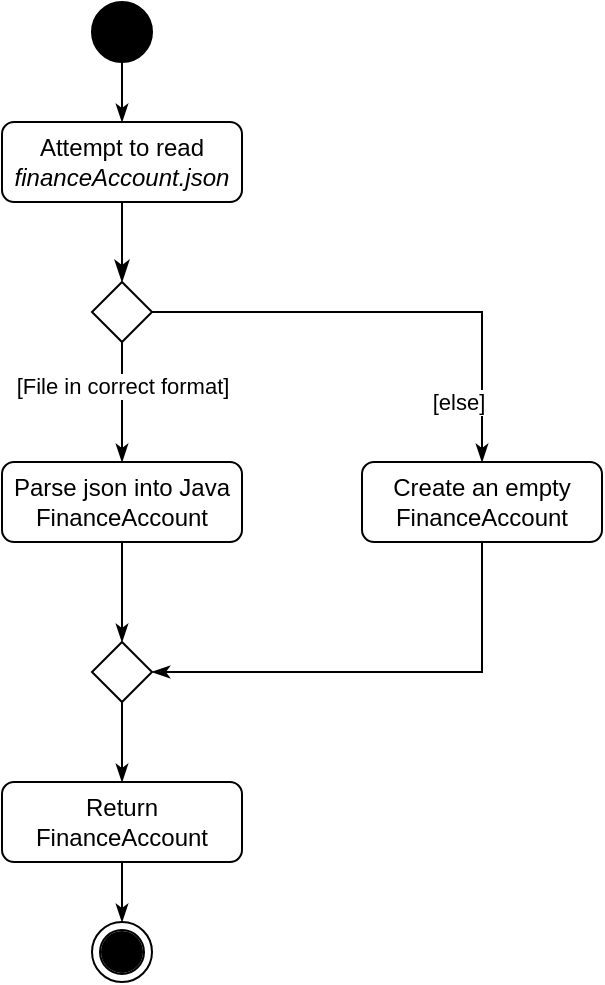 <mxfile version="13.8.0" type="google"><diagram id="C5RBs43oDa-KdzZeNtuy" name="Page-1"><mxGraphModel dx="958" dy="614" grid="1" gridSize="10" guides="1" tooltips="1" connect="1" arrows="1" fold="1" page="1" pageScale="1" pageWidth="827" pageHeight="1169" math="0" shadow="0"><root><mxCell id="WIyWlLk6GJQsqaUBKTNV-0"/><mxCell id="WIyWlLk6GJQsqaUBKTNV-1" parent="WIyWlLk6GJQsqaUBKTNV-0"/><mxCell id="WIyWlLk6GJQsqaUBKTNV-2" value="" style="rounded=0;html=1;jettySize=auto;orthogonalLoop=1;fontSize=11;endArrow=classicThin;endFill=1;endSize=8;strokeWidth=1;shadow=0;labelBackgroundColor=none;edgeStyle=orthogonalEdgeStyle;" parent="WIyWlLk6GJQsqaUBKTNV-1" source="WIyWlLk6GJQsqaUBKTNV-3" target="WIyWlLk6GJQsqaUBKTNV-6" edge="1"><mxGeometry relative="1" as="geometry"/></mxCell><mxCell id="WIyWlLk6GJQsqaUBKTNV-3" value="Attempt to read &lt;i&gt;financeAccount.json&lt;/i&gt;" style="rounded=1;whiteSpace=wrap;html=1;fontSize=12;glass=0;strokeWidth=1;shadow=0;" parent="WIyWlLk6GJQsqaUBKTNV-1" vertex="1"><mxGeometry x="264" y="230" width="120" height="40" as="geometry"/></mxCell><mxCell id="4ppyGBiI2KP2EuEyPbj--5" style="edgeStyle=orthogonalEdgeStyle;rounded=0;orthogonalLoop=1;jettySize=auto;html=1;exitX=0.5;exitY=1;exitDx=0;exitDy=0;endArrow=classicThin;endFill=1;" edge="1" parent="WIyWlLk6GJQsqaUBKTNV-1" source="WIyWlLk6GJQsqaUBKTNV-6" target="4ppyGBiI2KP2EuEyPbj--3"><mxGeometry relative="1" as="geometry"/></mxCell><mxCell id="4ppyGBiI2KP2EuEyPbj--7" value="[File in correct format]" style="edgeLabel;html=1;align=center;verticalAlign=middle;resizable=0;points=[];horizontal=1;" vertex="1" connectable="0" parent="4ppyGBiI2KP2EuEyPbj--5"><mxGeometry x="-0.177" y="-3" relative="1" as="geometry"><mxPoint x="3" y="-3.1" as="offset"/></mxGeometry></mxCell><mxCell id="4ppyGBiI2KP2EuEyPbj--8" style="edgeStyle=orthogonalEdgeStyle;rounded=0;orthogonalLoop=1;jettySize=auto;html=1;entryX=0.5;entryY=0;entryDx=0;entryDy=0;endArrow=classicThin;endFill=1;" edge="1" parent="WIyWlLk6GJQsqaUBKTNV-1" source="WIyWlLk6GJQsqaUBKTNV-6" target="4ppyGBiI2KP2EuEyPbj--1"><mxGeometry relative="1" as="geometry"/></mxCell><mxCell id="4ppyGBiI2KP2EuEyPbj--10" value="[else]" style="edgeLabel;html=1;align=center;verticalAlign=middle;resizable=0;points=[];" vertex="1" connectable="0" parent="4ppyGBiI2KP2EuEyPbj--8"><mxGeometry x="0.263" y="-37" relative="1" as="geometry"><mxPoint x="0.86" y="8" as="offset"/></mxGeometry></mxCell><mxCell id="WIyWlLk6GJQsqaUBKTNV-6" value="" style="rhombus;whiteSpace=wrap;html=1;shadow=0;fontFamily=Helvetica;fontSize=12;align=center;strokeWidth=1;spacing=6;spacingTop=-4;" parent="WIyWlLk6GJQsqaUBKTNV-1" vertex="1"><mxGeometry x="309" y="310" width="30" height="30" as="geometry"/></mxCell><mxCell id="4ppyGBiI2KP2EuEyPbj--13" style="edgeStyle=orthogonalEdgeStyle;rounded=0;orthogonalLoop=1;jettySize=auto;html=1;entryX=1;entryY=0.5;entryDx=0;entryDy=0;endArrow=classicThin;endFill=1;" edge="1" parent="WIyWlLk6GJQsqaUBKTNV-1" source="4ppyGBiI2KP2EuEyPbj--1" target="4ppyGBiI2KP2EuEyPbj--11"><mxGeometry relative="1" as="geometry"><Array as="points"><mxPoint x="504" y="505"/></Array></mxGeometry></mxCell><mxCell id="4ppyGBiI2KP2EuEyPbj--1" value="Create an empty FinanceAccount" style="rounded=1;whiteSpace=wrap;html=1;fontSize=12;glass=0;strokeWidth=1;shadow=0;" vertex="1" parent="WIyWlLk6GJQsqaUBKTNV-1"><mxGeometry x="444" y="400" width="120" height="40" as="geometry"/></mxCell><mxCell id="4ppyGBiI2KP2EuEyPbj--12" style="edgeStyle=orthogonalEdgeStyle;rounded=0;orthogonalLoop=1;jettySize=auto;html=1;entryX=0.5;entryY=0;entryDx=0;entryDy=0;endArrow=classicThin;endFill=1;" edge="1" parent="WIyWlLk6GJQsqaUBKTNV-1" source="4ppyGBiI2KP2EuEyPbj--3" target="4ppyGBiI2KP2EuEyPbj--11"><mxGeometry relative="1" as="geometry"/></mxCell><mxCell id="4ppyGBiI2KP2EuEyPbj--3" value="Parse json into Java FinanceAccount" style="rounded=1;whiteSpace=wrap;html=1;fontSize=12;glass=0;strokeWidth=1;shadow=0;" vertex="1" parent="WIyWlLk6GJQsqaUBKTNV-1"><mxGeometry x="264" y="400" width="120" height="40" as="geometry"/></mxCell><mxCell id="4ppyGBiI2KP2EuEyPbj--15" style="edgeStyle=orthogonalEdgeStyle;rounded=0;orthogonalLoop=1;jettySize=auto;html=1;endArrow=classicThin;endFill=1;" edge="1" parent="WIyWlLk6GJQsqaUBKTNV-1" source="4ppyGBiI2KP2EuEyPbj--11" target="4ppyGBiI2KP2EuEyPbj--14"><mxGeometry relative="1" as="geometry"/></mxCell><mxCell id="4ppyGBiI2KP2EuEyPbj--11" value="" style="rhombus;whiteSpace=wrap;html=1;shadow=0;fontFamily=Helvetica;fontSize=12;align=center;strokeWidth=1;spacing=6;spacingTop=-4;" vertex="1" parent="WIyWlLk6GJQsqaUBKTNV-1"><mxGeometry x="309" y="490" width="30" height="30" as="geometry"/></mxCell><mxCell id="4ppyGBiI2KP2EuEyPbj--19" style="edgeStyle=orthogonalEdgeStyle;rounded=0;orthogonalLoop=1;jettySize=auto;html=1;entryX=0.5;entryY=0;entryDx=0;entryDy=0;endArrow=classicThin;endFill=1;" edge="1" parent="WIyWlLk6GJQsqaUBKTNV-1" source="4ppyGBiI2KP2EuEyPbj--14" target="4ppyGBiI2KP2EuEyPbj--17"><mxGeometry relative="1" as="geometry"/></mxCell><mxCell id="4ppyGBiI2KP2EuEyPbj--14" value="Return FinanceAccount" style="rounded=1;whiteSpace=wrap;html=1;fontSize=12;glass=0;strokeWidth=1;shadow=0;" vertex="1" parent="WIyWlLk6GJQsqaUBKTNV-1"><mxGeometry x="264" y="560" width="120" height="40" as="geometry"/></mxCell><mxCell id="4ppyGBiI2KP2EuEyPbj--17" value="" style="ellipse;shape=doubleEllipse;whiteSpace=wrap;html=1;aspect=fixed;shadow=0;sketch=0;" vertex="1" parent="WIyWlLk6GJQsqaUBKTNV-1"><mxGeometry x="309" y="630" width="30" height="30" as="geometry"/></mxCell><mxCell id="4ppyGBiI2KP2EuEyPbj--18" value="" style="ellipse;whiteSpace=wrap;html=1;aspect=fixed;shadow=0;sketch=0;fillColor=#000000;" vertex="1" parent="WIyWlLk6GJQsqaUBKTNV-1"><mxGeometry x="314" y="635" width="20" height="20" as="geometry"/></mxCell><mxCell id="4ppyGBiI2KP2EuEyPbj--21" style="edgeStyle=orthogonalEdgeStyle;rounded=0;orthogonalLoop=1;jettySize=auto;html=1;entryX=0.5;entryY=0;entryDx=0;entryDy=0;endArrow=classicThin;endFill=1;" edge="1" parent="WIyWlLk6GJQsqaUBKTNV-1" source="4ppyGBiI2KP2EuEyPbj--20" target="WIyWlLk6GJQsqaUBKTNV-3"><mxGeometry relative="1" as="geometry"/></mxCell><mxCell id="4ppyGBiI2KP2EuEyPbj--20" value="" style="ellipse;whiteSpace=wrap;html=1;aspect=fixed;shadow=0;sketch=0;fillColor=#000000;" vertex="1" parent="WIyWlLk6GJQsqaUBKTNV-1"><mxGeometry x="309" y="170" width="30" height="30" as="geometry"/></mxCell></root></mxGraphModel></diagram></mxfile>